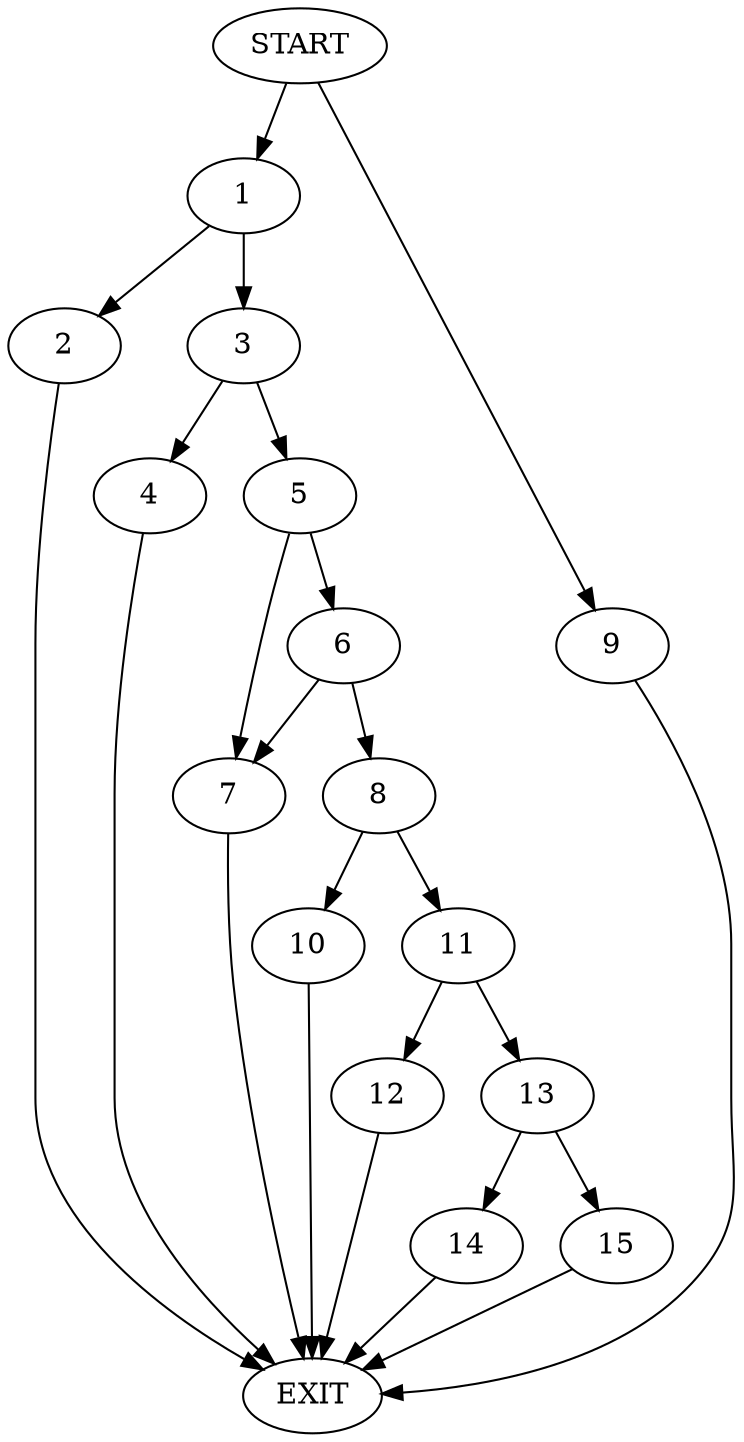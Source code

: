 digraph {
0 [label="START"]
16 [label="EXIT"]
0 -> 1
1 -> 2
1 -> 3
3 -> 4
3 -> 5
2 -> 16
5 -> 6
5 -> 7
4 -> 16
7 -> 16
6 -> 8
6 -> 7
0 -> 9
9 -> 16
8 -> 10
8 -> 11
10 -> 16
11 -> 12
11 -> 13
13 -> 14
13 -> 15
12 -> 16
14 -> 16
15 -> 16
}
